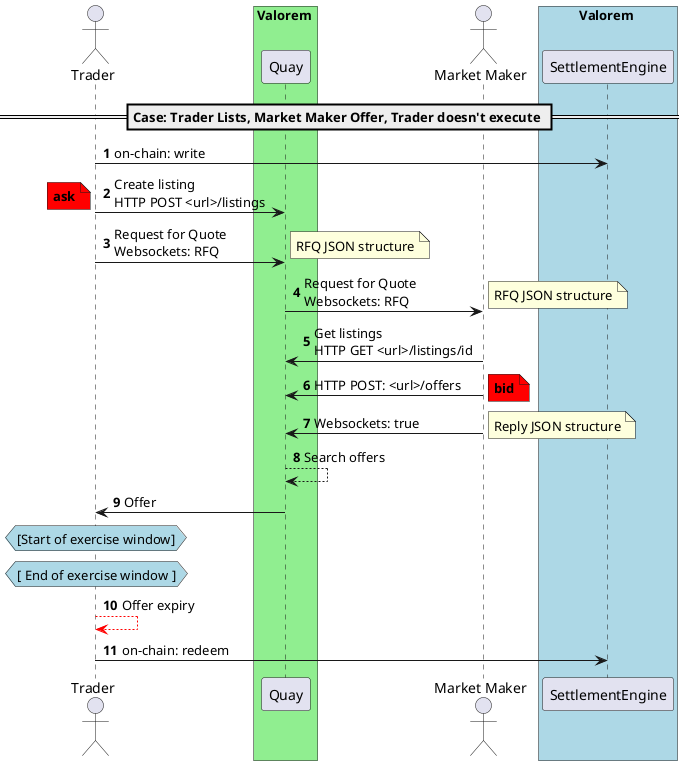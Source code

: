 @startuml

actor Trader
box Valorem #LightGreen
participant Quay
end box
actor "Market Maker" as MM
box Valorem #LightBlue
participant SettlementEngine as SE
end box

== Case: Trader Lists, Market Maker Offer, Trader doesn't execute ==
autonumber
Trader -> SE: on-chain: write
Trader -> Quay: Create listing\nHTTP POST <url>/listings
note left #red
**ask**
end note
Trader -> Quay: Request for Quote\nWebsockets: RFQ
note right
RFQ JSON structure
end note
Quay -> MM: Request for Quote\nWebsockets: RFQ
note right
RFQ JSON structure
end note
MM -> Quay: Get listings\nHTTP GET <url>/listings/id
MM -> Quay: HTTP POST: <url>/offers
note right #red
**bid**
end note
MM -> Quay: Websockets: true
note right
Reply JSON structure
end note
Quay --> Quay: Search offers
Quay -> Trader: Offer
hnote over Trader #lightBlue
[Start of exercise window]
end hnote
hnote over Trader #lightBlue
[ End of exercise window ]
end hnote
Trader -[#red]-> Trader: Offer expiry
Trader -> SE: on-chain: redeem
@enduml